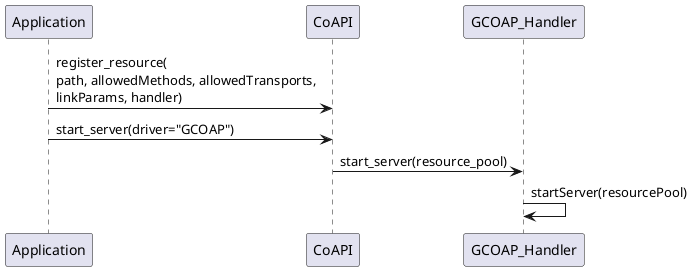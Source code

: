 @startuml

Application -> CoAPI: register_resource(\npath, allowedMethods, allowedTransports,\nlinkParams, handler)

Application -> CoAPI: start_server(driver="GCOAP")

CoAPI -> GCOAP_Handler: start_server(resource_pool)

GCOAP_Handler -> GCOAP_Handler: startServer(resourcePool)


@enduml